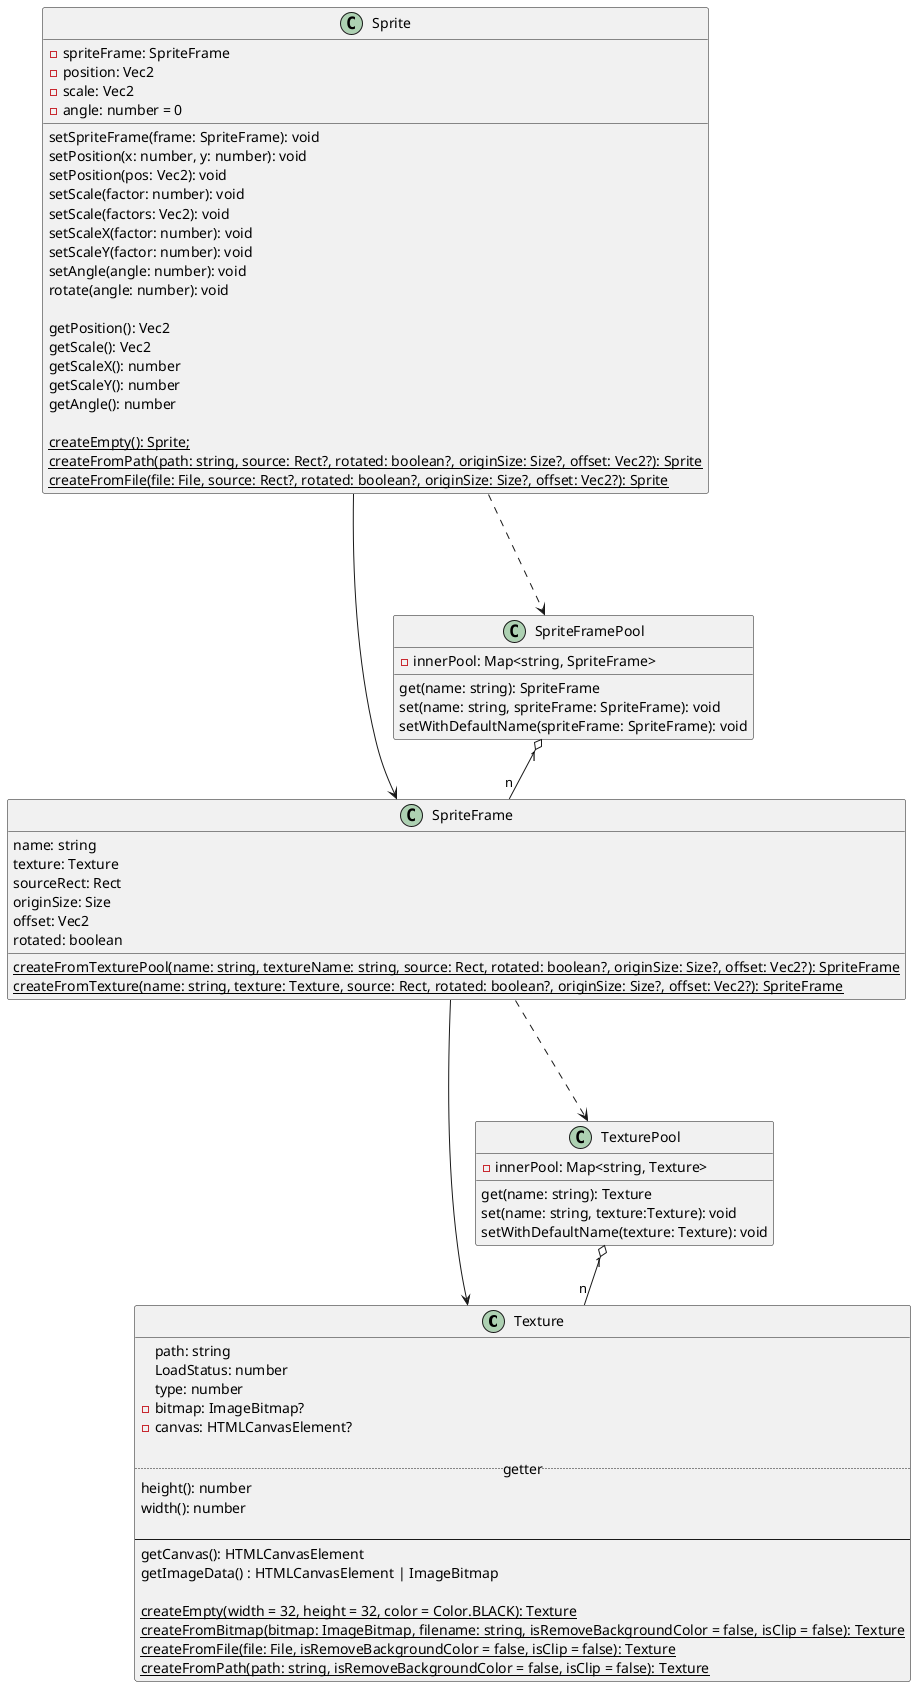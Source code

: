 @startuml

class Texture {
  path: string
  LoadStatus: number
  type: number
  - bitmap: ImageBitmap?
  - canvas: HTMLCanvasElement?

  .. getter ..
  height(): number
  width(): number

  --
  getCanvas(): HTMLCanvasElement
  getImageData() : HTMLCanvasElement | ImageBitmap

  {static} createEmpty(width = 32, height = 32, color = Color.BLACK): Texture
  {static} createFromBitmap(bitmap: ImageBitmap, filename: string, isRemoveBackgroundColor = false, isClip = false): Texture
  {static} createFromFile(file: File, isRemoveBackgroundColor = false, isClip = false): Texture
  {static} createFromPath(path: string, isRemoveBackgroundColor = false, isClip = false): Texture
}

class TexturePool {
  - innerPool: Map<string, Texture>

  get(name: string): Texture
  set(name: string, texture:Texture): void
  setWithDefaultName(texture: Texture): void
}

TexturePool "1" o-- "n" Texture
 
class SpriteFrame {
  name: string
  texture: Texture
  sourceRect: Rect
  originSize: Size
  offset: Vec2
  rotated: boolean

' 从纹理池中根据名字创建
  {static} createFromTexturePool(name: string, textureName: string, source: Rect, rotated: boolean?, originSize: Size?, offset: Vec2?): SpriteFrame
' 从纹理池中根据名字创建
  {static} createFromTexture(name: string, texture: Texture, source: Rect, rotated: boolean?, originSize: Size?, offset: Vec2?): SpriteFrame
}

SpriteFrame ---> Texture
SpriteFrame ...> TexturePool

class SpriteFramePool {
- innerPool: Map<string, SpriteFrame>

  get(name: string): SpriteFrame
  set(name: string, spriteFrame: SpriteFrame): void
  setWithDefaultName(spriteFrame: SpriteFrame): void
}

SpriteFramePool "1" o-- "n" SpriteFrame

class Sprite {
  - spriteFrame: SpriteFrame
  - position: Vec2
  - scale: Vec2
  - angle: number = 0

  setSpriteFrame(frame: SpriteFrame): void
  setPosition(x: number, y: number): void
  setPosition(pos: Vec2): void
  setScale(factor: number): void
  setScale(factors: Vec2): void
  setScaleX(factor: number): void
  setScaleY(factor: number): void
  setAngle(angle: number): void
  rotate(angle: number): void

  getPosition(): Vec2
  getScale(): Vec2
  getScaleX(): number
  getScaleY(): number
  getAngle(): number

  {static} createEmpty(): Sprite;
  {static} createFromPath(path: string, source: Rect?, rotated: boolean?, originSize: Size?, offset: Vec2?): Sprite
  {static} createFromFile(file: File, source: Rect?, rotated: boolean?, originSize: Size?, offset: Vec2?): Sprite
}

Sprite ---> SpriteFrame
Sprite ...> SpriteFramePool

@enduml